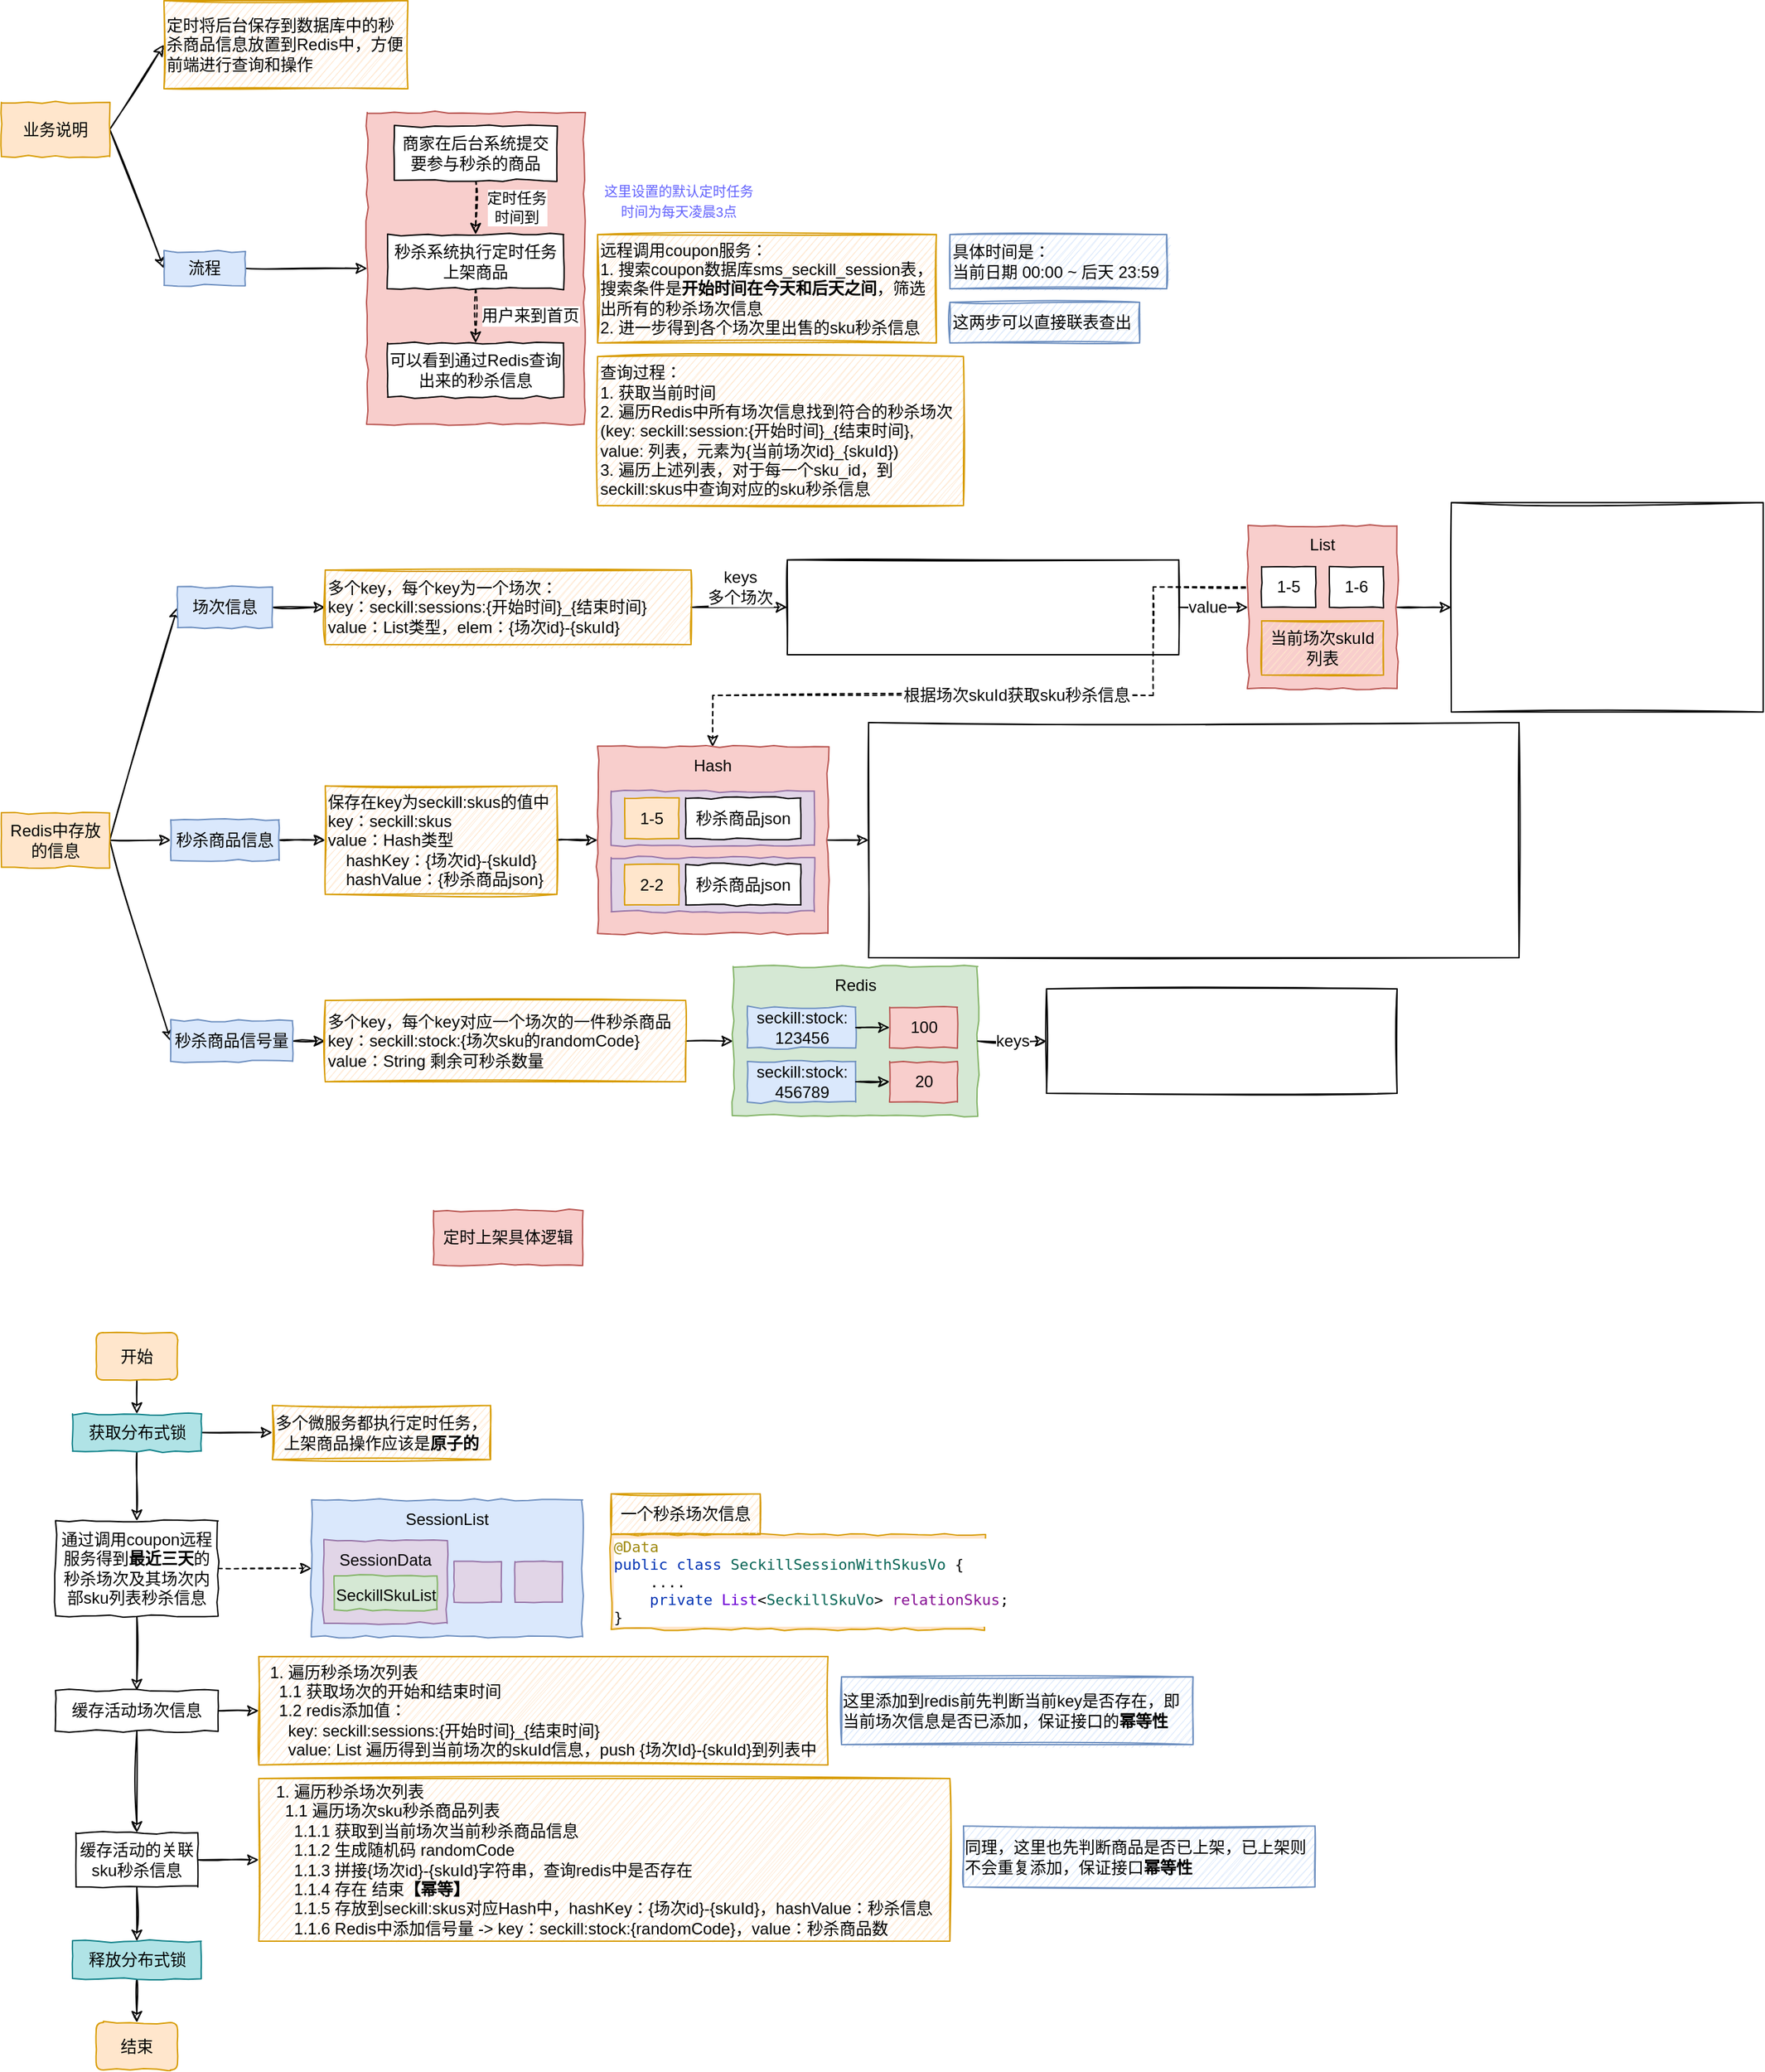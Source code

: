 <mxfile>
    <diagram id="2bXJrQQ2gDYb9LTntuRg" name="第 1 页">
        <mxGraphModel dx="1161" dy="670" grid="1" gridSize="10" guides="1" tooltips="1" connect="1" arrows="1" fold="1" page="1" pageScale="1" pageWidth="827" pageHeight="1169" math="0" shadow="0">
            <root>
                <mxCell id="0"/>
                <mxCell id="1" parent="0"/>
                <mxCell id="61" value="根据场次skuId获取sku秒杀信息" style="edgeStyle=orthogonalEdgeStyle;sketch=1;html=1;exitX=0;exitY=0.5;exitDx=0;exitDy=0;entryX=0.5;entryY=0;entryDx=0;entryDy=0;fontSize=12;fontColor=#000000;rounded=0;dashed=1;" edge="1" parent="1" source="50" target="36">
                    <mxGeometry relative="1" as="geometry">
                        <Array as="points">
                            <mxPoint x="890" y="500"/>
                            <mxPoint x="890" y="580"/>
                            <mxPoint x="565" y="580"/>
                        </Array>
                    </mxGeometry>
                </mxCell>
                <mxCell id="4" style="edgeStyle=none;html=1;exitX=1;exitY=0.5;exitDx=0;exitDy=0;entryX=0;entryY=0.5;entryDx=0;entryDy=0;sketch=1;" edge="1" parent="1" source="2" target="3">
                    <mxGeometry relative="1" as="geometry"/>
                </mxCell>
                <mxCell id="6" style="edgeStyle=none;sketch=1;html=1;exitX=1;exitY=0.5;exitDx=0;exitDy=0;entryX=0;entryY=0.5;entryDx=0;entryDy=0;" edge="1" parent="1" source="2" target="5">
                    <mxGeometry relative="1" as="geometry"/>
                </mxCell>
                <mxCell id="2" value="业务说明" style="rounded=0;whiteSpace=wrap;html=1;fillColor=#ffe6cc;strokeColor=#d79b00;comic=1;" vertex="1" parent="1">
                    <mxGeometry x="40" y="142.5" width="80" height="40" as="geometry"/>
                </mxCell>
                <mxCell id="3" value="定时将后台保存到数据库中的秒杀商品信息放置到Redis中，方便前端进行查询和操作" style="rounded=0;whiteSpace=wrap;html=1;fillColor=#ffe6cc;strokeColor=#d79b00;comic=1;sketch=1;align=left;" vertex="1" parent="1">
                    <mxGeometry x="160" y="67.5" width="180" height="65" as="geometry"/>
                </mxCell>
                <mxCell id="19" style="edgeStyle=none;sketch=1;html=1;exitX=1;exitY=0.5;exitDx=0;exitDy=0;entryX=0;entryY=0.5;entryDx=0;entryDy=0;fontSize=12;fontColor=#000000;" edge="1" parent="1" source="5" target="7">
                    <mxGeometry relative="1" as="geometry"/>
                </mxCell>
                <mxCell id="5" value="流程" style="rounded=0;whiteSpace=wrap;html=1;fillColor=#dae8fc;strokeColor=#6c8ebf;comic=1;sketch=0;align=center;" vertex="1" parent="1">
                    <mxGeometry x="160" y="252.5" width="60" height="25" as="geometry"/>
                </mxCell>
                <mxCell id="7" value="" style="rounded=0;whiteSpace=wrap;html=1;fillColor=#f8cecc;strokeColor=#b85450;comic=1;sketch=0;align=center;" vertex="1" parent="1">
                    <mxGeometry x="310" y="150" width="160" height="230" as="geometry"/>
                </mxCell>
                <mxCell id="10" value="定时任务&lt;br&gt;时间到" style="edgeStyle=none;sketch=1;html=1;exitX=0.5;exitY=1;exitDx=0;exitDy=0;entryX=0.5;entryY=0;entryDx=0;entryDy=0;dashed=1;" edge="1" parent="1" source="8" target="9">
                    <mxGeometry y="30" relative="1" as="geometry">
                        <mxPoint as="offset"/>
                    </mxGeometry>
                </mxCell>
                <mxCell id="8" value="商家在后台系统提交要参与秒杀的商品" style="rounded=0;whiteSpace=wrap;html=1;comic=1;" vertex="1" parent="1">
                    <mxGeometry x="330" y="160" width="120" height="40" as="geometry"/>
                </mxCell>
                <mxCell id="17" value="&lt;font color=&quot;#000000&quot; style=&quot;font-size: 12px&quot;&gt;用户来到首页&lt;/font&gt;" style="edgeStyle=none;sketch=1;html=1;exitX=0.5;exitY=1;exitDx=0;exitDy=0;entryX=0.5;entryY=0;entryDx=0;entryDy=0;dashed=1;fontSize=10;fontColor=#6262FC;" edge="1" parent="1" source="9" target="16">
                    <mxGeometry y="40" relative="1" as="geometry">
                        <mxPoint as="offset"/>
                    </mxGeometry>
                </mxCell>
                <mxCell id="9" value="秒杀系统执行定时任务&lt;br&gt;上架商品" style="rounded=0;whiteSpace=wrap;html=1;comic=1;" vertex="1" parent="1">
                    <mxGeometry x="325" y="240" width="130" height="40" as="geometry"/>
                </mxCell>
                <mxCell id="11" value="&lt;font color=&quot;#6262fc&quot; style=&quot;font-size: 10px&quot;&gt;这里设置的默认定时任务时间为每天凌晨3点&lt;/font&gt;" style="rounded=0;whiteSpace=wrap;html=1;fillColor=none;strokeColor=none;comic=1;sketch=0;align=center;" vertex="1" parent="1">
                    <mxGeometry x="480" y="200" width="120" height="30" as="geometry"/>
                </mxCell>
                <mxCell id="13" value="远程调用coupon服务：&lt;br&gt;1. 搜索coupon数据库sms_seckill_session表，搜索条件是&lt;b&gt;开始时间在今天和后天之间&lt;/b&gt;，筛选出所有的秒杀场次信息&lt;br&gt;2. 进一步得到各个场次里出售的sku秒杀信息" style="rounded=0;whiteSpace=wrap;html=1;comic=1;fillColor=#ffe6cc;strokeColor=#d79b00;sketch=1;align=left;" vertex="1" parent="1">
                    <mxGeometry x="480" y="240" width="250" height="80" as="geometry"/>
                </mxCell>
                <mxCell id="14" value="具体时间是：&lt;br&gt;当前日期 00:00 ~ 后天 23:59" style="rounded=0;whiteSpace=wrap;html=1;comic=1;fillColor=#dae8fc;strokeColor=#6c8ebf;sketch=1;align=left;" vertex="1" parent="1">
                    <mxGeometry x="740" y="240" width="160" height="40" as="geometry"/>
                </mxCell>
                <mxCell id="15" value="这两步可以直接联表查出" style="rounded=0;whiteSpace=wrap;html=1;comic=1;fillColor=#dae8fc;strokeColor=#6c8ebf;sketch=1;align=left;" vertex="1" parent="1">
                    <mxGeometry x="740" y="290" width="140" height="30" as="geometry"/>
                </mxCell>
                <mxCell id="16" value="可以看到通过Redis查询出来的秒杀信息" style="rounded=0;whiteSpace=wrap;html=1;comic=1;" vertex="1" parent="1">
                    <mxGeometry x="325" y="320" width="130" height="40" as="geometry"/>
                </mxCell>
                <mxCell id="18" value="查询过程：&lt;br&gt;1. 获取当前时间&lt;br&gt;2. 遍历Redis中所有场次信息找到符合的秒杀场次&lt;br&gt;(key: seckill:session:{开始时间}_{结束时间}, &lt;br&gt;value: 列表，元素为{当前场次id}_{skuId})&lt;br&gt;3. 遍历上述列表，对于每一个sku_id，到seckill:skus中查询对应的sku秒杀信息" style="rounded=0;whiteSpace=wrap;html=1;comic=1;fillColor=#ffe6cc;strokeColor=#d79b00;sketch=1;align=left;" vertex="1" parent="1">
                    <mxGeometry x="480" y="330" width="270" height="110" as="geometry"/>
                </mxCell>
                <mxCell id="22" style="edgeStyle=none;sketch=1;html=1;exitX=1;exitY=0.5;exitDx=0;exitDy=0;entryX=0;entryY=0.5;entryDx=0;entryDy=0;fontSize=12;fontColor=#000000;" edge="1" parent="1" source="20" target="21">
                    <mxGeometry relative="1" as="geometry"/>
                </mxCell>
                <mxCell id="25" style="edgeStyle=none;sketch=1;html=1;exitX=1;exitY=0.5;exitDx=0;exitDy=0;entryX=0;entryY=0.5;entryDx=0;entryDy=0;fontSize=12;fontColor=#000000;" edge="1" parent="1" source="20" target="23">
                    <mxGeometry relative="1" as="geometry"/>
                </mxCell>
                <mxCell id="26" style="edgeStyle=none;sketch=1;html=1;exitX=1;exitY=0.5;exitDx=0;exitDy=0;entryX=0;entryY=0.5;entryDx=0;entryDy=0;fontSize=12;fontColor=#000000;" edge="1" parent="1" source="20" target="24">
                    <mxGeometry relative="1" as="geometry"/>
                </mxCell>
                <mxCell id="20" value="Redis中存放的信息" style="rounded=0;whiteSpace=wrap;html=1;fillColor=#ffe6cc;strokeColor=#d79b00;comic=1;" vertex="1" parent="1">
                    <mxGeometry x="40" y="666.77" width="80" height="40" as="geometry"/>
                </mxCell>
                <mxCell id="29" style="edgeStyle=none;sketch=1;html=1;exitX=1;exitY=0.5;exitDx=0;exitDy=0;entryX=0;entryY=0.5;entryDx=0;entryDy=0;fontSize=12;fontColor=#000000;" edge="1" parent="1" source="21" target="27">
                    <mxGeometry relative="1" as="geometry"/>
                </mxCell>
                <mxCell id="21" value="场次信息" style="rounded=0;whiteSpace=wrap;html=1;fillColor=#dae8fc;strokeColor=#6c8ebf;comic=1;sketch=0;align=center;" vertex="1" parent="1">
                    <mxGeometry x="170" y="500" width="70" height="30" as="geometry"/>
                </mxCell>
                <mxCell id="35" style="edgeStyle=none;sketch=1;html=1;exitX=1;exitY=0.5;exitDx=0;exitDy=0;entryX=0;entryY=0.5;entryDx=0;entryDy=0;fontSize=12;fontColor=#000000;" edge="1" parent="1" source="23" target="33">
                    <mxGeometry relative="1" as="geometry"/>
                </mxCell>
                <mxCell id="23" value="秒杀商品信息" style="rounded=0;whiteSpace=wrap;html=1;fillColor=#dae8fc;strokeColor=#6c8ebf;comic=1;sketch=0;align=center;" vertex="1" parent="1">
                    <mxGeometry x="165" y="671.78" width="80" height="30" as="geometry"/>
                </mxCell>
                <mxCell id="63" style="rounded=0;sketch=1;html=1;exitX=1;exitY=0.5;exitDx=0;exitDy=0;entryX=0;entryY=0.5;entryDx=0;entryDy=0;fontSize=12;fontColor=#000000;" edge="1" parent="1" source="24" target="62">
                    <mxGeometry relative="1" as="geometry"/>
                </mxCell>
                <mxCell id="24" value="秒杀商品信号量" style="rounded=0;whiteSpace=wrap;html=1;fillColor=#dae8fc;strokeColor=#6c8ebf;comic=1;sketch=0;align=center;" vertex="1" parent="1">
                    <mxGeometry x="165" y="820" width="90" height="30" as="geometry"/>
                </mxCell>
                <mxCell id="30" value="keys&lt;br&gt;多个场次" style="edgeStyle=none;sketch=1;html=1;exitX=1;exitY=0.5;exitDx=0;exitDy=0;entryX=0;entryY=0.5;entryDx=0;entryDy=0;fontSize=12;fontColor=#000000;" edge="1" parent="1" source="27" target="28">
                    <mxGeometry x="-0.002" y="15" relative="1" as="geometry">
                        <mxPoint as="offset"/>
                    </mxGeometry>
                </mxCell>
                <mxCell id="32" value="value" style="edgeStyle=none;sketch=1;html=1;exitX=1;exitY=0.5;exitDx=0;exitDy=0;fontSize=12;fontColor=#000000;entryX=0;entryY=0.5;entryDx=0;entryDy=0;" edge="1" parent="1" source="28" target="48">
                    <mxGeometry x="-0.174" relative="1" as="geometry">
                        <mxPoint x="580" y="630" as="targetPoint"/>
                        <mxPoint as="offset"/>
                    </mxGeometry>
                </mxCell>
                <mxCell id="27" value="多个key，每个key为一个场次：&lt;br&gt;key：seckill:sessions:{开始时间}_{结束时间}&lt;br&gt;value：List类型，elem：{场次id}-{skuId}" style="rounded=0;whiteSpace=wrap;html=1;comic=1;fillColor=#ffe6cc;strokeColor=#d79b00;sketch=1;align=left;" vertex="1" parent="1">
                    <mxGeometry x="279" y="487.5" width="270" height="55" as="geometry"/>
                </mxCell>
                <mxCell id="28" value="" style="shape=image;imageAspect=0;aspect=fixed;verticalLabelPosition=bottom;verticalAlign=top;comic=1;sketch=1;fontSize=12;fontColor=#000000;fillColor=none;image=https://codereaper-image-bed.oss-cn-shenzhen.aliyuncs.com/img/image-20220807211619571.png;imageBorder=default;" vertex="1" parent="1">
                    <mxGeometry x="620" y="480" width="288.89" height="70" as="geometry"/>
                </mxCell>
                <mxCell id="31" value="" style="shape=image;imageAspect=0;aspect=fixed;verticalLabelPosition=bottom;verticalAlign=top;comic=1;sketch=1;fontSize=12;fontColor=#000000;fillColor=none;image=https://codereaper-image-bed.oss-cn-shenzhen.aliyuncs.com/img/image-20220807212049116.png;imageBorder=default;" vertex="1" parent="1">
                    <mxGeometry x="1110" y="437.75" width="230.2" height="154.5" as="geometry"/>
                </mxCell>
                <mxCell id="44" style="edgeStyle=none;sketch=1;html=1;exitX=1;exitY=0.5;exitDx=0;exitDy=0;entryX=0;entryY=0.5;entryDx=0;entryDy=0;fontSize=12;fontColor=#000000;" edge="1" parent="1" source="33" target="36">
                    <mxGeometry relative="1" as="geometry"/>
                </mxCell>
                <mxCell id="33" value="保存在key为seckill:skus的值中&lt;br&gt;key：seckill:skus&lt;br&gt;value：Hash类型&lt;br&gt;&amp;nbsp; &amp;nbsp; hashKey：{场次id}-{skuId}&lt;br&gt;&amp;nbsp; &amp;nbsp; hashValue：{秒杀商品json}" style="rounded=0;whiteSpace=wrap;html=1;comic=1;fillColor=#ffe6cc;strokeColor=#d79b00;sketch=1;align=left;" vertex="1" parent="1">
                    <mxGeometry x="279" y="646.78" width="171" height="80" as="geometry"/>
                </mxCell>
                <mxCell id="43" value="" style="group" vertex="1" connectable="0" parent="1">
                    <mxGeometry x="480" y="617.9" width="170" height="137.75" as="geometry"/>
                </mxCell>
                <mxCell id="36" value="Hash" style="rounded=0;whiteSpace=wrap;html=1;fillColor=#f8cecc;strokeColor=#b85450;comic=1;sketch=0;align=center;verticalAlign=top;" vertex="1" parent="43">
                    <mxGeometry width="170" height="137.75" as="geometry"/>
                </mxCell>
                <mxCell id="37" value="" style="rounded=0;whiteSpace=wrap;html=1;comic=1;fillColor=#e1d5e7;strokeColor=#9673a6;" vertex="1" parent="43">
                    <mxGeometry x="10" y="32.75" width="150" height="40" as="geometry"/>
                </mxCell>
                <mxCell id="38" value="1-5" style="rounded=0;whiteSpace=wrap;html=1;comic=1;fillColor=#ffe6cc;strokeColor=#d79b00;" vertex="1" parent="43">
                    <mxGeometry x="20" y="37.75" width="40" height="30" as="geometry"/>
                </mxCell>
                <mxCell id="39" value="秒杀商品json" style="rounded=0;whiteSpace=wrap;html=1;comic=1;" vertex="1" parent="43">
                    <mxGeometry x="65" y="37.75" width="85" height="30" as="geometry"/>
                </mxCell>
                <mxCell id="40" value="" style="rounded=0;whiteSpace=wrap;html=1;comic=1;fillColor=#e1d5e7;strokeColor=#9673a6;" vertex="1" parent="43">
                    <mxGeometry x="10" y="81.75" width="150" height="40" as="geometry"/>
                </mxCell>
                <mxCell id="41" value="2-2" style="rounded=0;whiteSpace=wrap;html=1;comic=1;fillColor=#ffe6cc;strokeColor=#d79b00;" vertex="1" parent="43">
                    <mxGeometry x="20" y="86.75" width="40" height="30" as="geometry"/>
                </mxCell>
                <mxCell id="42" value="秒杀商品json" style="rounded=0;whiteSpace=wrap;html=1;comic=1;" vertex="1" parent="43">
                    <mxGeometry x="65" y="86.75" width="85" height="30" as="geometry"/>
                </mxCell>
                <mxCell id="45" value="" style="shape=image;imageAspect=0;aspect=fixed;verticalLabelPosition=bottom;verticalAlign=top;comic=1;sketch=1;fontSize=12;fontColor=#000000;fillColor=none;image=https://codereaper-image-bed.oss-cn-shenzhen.aliyuncs.com/img/image-20220807213520452.png;imageBorder=default;" vertex="1" parent="1">
                    <mxGeometry x="680" y="600" width="480" height="173.54" as="geometry"/>
                </mxCell>
                <mxCell id="46" style="edgeStyle=none;sketch=1;html=1;exitX=1;exitY=0.5;exitDx=0;exitDy=0;entryX=0;entryY=0.5;entryDx=0;entryDy=0;fontSize=12;fontColor=#000000;" edge="1" parent="1" source="36" target="45">
                    <mxGeometry relative="1" as="geometry"/>
                </mxCell>
                <mxCell id="59" style="edgeStyle=none;sketch=1;html=1;exitX=1;exitY=0.5;exitDx=0;exitDy=0;entryX=0;entryY=0.5;entryDx=0;entryDy=0;fontSize=12;fontColor=#000000;" edge="1" parent="1" source="48" target="31">
                    <mxGeometry relative="1" as="geometry"/>
                </mxCell>
                <mxCell id="60" value="" style="group" vertex="1" connectable="0" parent="1">
                    <mxGeometry x="960" y="455" width="110" height="120" as="geometry"/>
                </mxCell>
                <mxCell id="48" value="List" style="rounded=0;whiteSpace=wrap;html=1;fillColor=#f8cecc;strokeColor=#b85450;comic=1;sketch=0;align=center;verticalAlign=top;" vertex="1" parent="60">
                    <mxGeometry width="110" height="120" as="geometry"/>
                </mxCell>
                <mxCell id="50" value="1-5" style="rounded=0;whiteSpace=wrap;html=1;comic=1;" vertex="1" parent="60">
                    <mxGeometry x="10" y="30" width="40" height="30" as="geometry"/>
                </mxCell>
                <mxCell id="55" value="1-6" style="rounded=0;whiteSpace=wrap;html=1;comic=1;" vertex="1" parent="60">
                    <mxGeometry x="60" y="30" width="40" height="30" as="geometry"/>
                </mxCell>
                <mxCell id="56" value="当前场次skuId列表" style="rounded=0;whiteSpace=wrap;html=1;comic=1;fillColor=#ffe6cc;strokeColor=#d79b00;sketch=1;" vertex="1" parent="60">
                    <mxGeometry x="10" y="70" width="90" height="40" as="geometry"/>
                </mxCell>
                <mxCell id="82" style="edgeStyle=none;rounded=0;sketch=1;html=1;exitX=1;exitY=0.5;exitDx=0;exitDy=0;entryX=0;entryY=0.5;entryDx=0;entryDy=0;fontSize=12;fontColor=#000000;" edge="1" parent="1" source="62" target="65">
                    <mxGeometry relative="1" as="geometry"/>
                </mxCell>
                <mxCell id="62" value="多个key，每个key对应一个场次的一件秒杀商品&lt;br&gt;key：seckill:stock:{场次sku的randomCode}&lt;br&gt;value：String 剩余可秒杀数量" style="rounded=0;whiteSpace=wrap;html=1;comic=1;fillColor=#ffe6cc;strokeColor=#d79b00;sketch=1;align=left;" vertex="1" parent="1">
                    <mxGeometry x="279" y="805" width="266" height="60" as="geometry"/>
                </mxCell>
                <mxCell id="81" value="" style="group" vertex="1" connectable="0" parent="1">
                    <mxGeometry x="580" y="780" width="180.56" height="110" as="geometry"/>
                </mxCell>
                <mxCell id="65" value="Redis" style="rounded=0;whiteSpace=wrap;html=1;fillColor=#d5e8d4;strokeColor=#82b366;comic=1;sketch=0;align=center;verticalAlign=top;" vertex="1" parent="81">
                    <mxGeometry width="180.56" height="110" as="geometry"/>
                </mxCell>
                <mxCell id="73" value="seckill:stock:&lt;br&gt;123456" style="rounded=0;whiteSpace=wrap;html=1;fillColor=#dae8fc;strokeColor=#6c8ebf;comic=1;sketch=0;align=center;" vertex="1" parent="81">
                    <mxGeometry x="10.56" y="30" width="80" height="30" as="geometry"/>
                </mxCell>
                <mxCell id="74" value="100" style="rounded=0;whiteSpace=wrap;html=1;fillColor=#f8cecc;strokeColor=#b85450;comic=1;sketch=0;align=center;" vertex="1" parent="81">
                    <mxGeometry x="115.56" y="30" width="50" height="30" as="geometry"/>
                </mxCell>
                <mxCell id="75" style="edgeStyle=none;rounded=0;sketch=1;html=1;exitX=1;exitY=0.5;exitDx=0;exitDy=0;entryX=0;entryY=0.5;entryDx=0;entryDy=0;fontSize=12;fontColor=#000000;" edge="1" parent="81" source="73" target="74">
                    <mxGeometry relative="1" as="geometry"/>
                </mxCell>
                <mxCell id="77" value="seckill:stock:&lt;br&gt;456789" style="rounded=0;whiteSpace=wrap;html=1;fillColor=#dae8fc;strokeColor=#6c8ebf;comic=1;sketch=0;align=center;" vertex="1" parent="81">
                    <mxGeometry x="10.56" y="70" width="80" height="30" as="geometry"/>
                </mxCell>
                <mxCell id="78" value="20" style="rounded=0;whiteSpace=wrap;html=1;fillColor=#f8cecc;strokeColor=#b85450;comic=1;sketch=0;align=center;" vertex="1" parent="81">
                    <mxGeometry x="115.56" y="70" width="50" height="30" as="geometry"/>
                </mxCell>
                <mxCell id="76" style="edgeStyle=none;rounded=0;sketch=1;html=1;exitX=1;exitY=0.5;exitDx=0;exitDy=0;entryX=0;entryY=0.5;entryDx=0;entryDy=0;fontSize=12;fontColor=#000000;" edge="1" source="77" target="78" parent="81">
                    <mxGeometry relative="1" as="geometry"/>
                </mxCell>
                <mxCell id="83" value="" style="shape=image;imageAspect=0;aspect=fixed;verticalLabelPosition=bottom;verticalAlign=top;comic=1;sketch=1;fontSize=12;fontColor=#000000;fillColor=none;image=https://codereaper-image-bed.oss-cn-shenzhen.aliyuncs.com/img/image-20220807214646945.png;imageBorder=default;" vertex="1" parent="1">
                    <mxGeometry x="811.29" y="796.44" width="258.71" height="77.12" as="geometry"/>
                </mxCell>
                <mxCell id="84" value="keys" style="edgeStyle=none;rounded=0;sketch=1;html=1;exitX=1;exitY=0.5;exitDx=0;exitDy=0;entryX=0;entryY=0.5;entryDx=0;entryDy=0;fontSize=12;fontColor=#000000;" edge="1" parent="1" source="65" target="83">
                    <mxGeometry relative="1" as="geometry"/>
                </mxCell>
                <mxCell id="85" value="定时上架具体逻辑" style="rounded=0;whiteSpace=wrap;html=1;fillColor=#f8cecc;strokeColor=#b85450;comic=1;" vertex="1" parent="1">
                    <mxGeometry x="359" y="960" width="110" height="40" as="geometry"/>
                </mxCell>
                <mxCell id="95" style="edgeStyle=none;rounded=0;sketch=1;html=1;exitX=1;exitY=0.5;exitDx=0;exitDy=0;entryX=0;entryY=0.5;entryDx=0;entryDy=0;fontSize=12;fontColor=#000000;dashed=1;" edge="1" parent="1" source="86" target="89">
                    <mxGeometry relative="1" as="geometry"/>
                </mxCell>
                <mxCell id="100" style="edgeStyle=none;rounded=0;sketch=1;html=1;exitX=0.5;exitY=1;exitDx=0;exitDy=0;entryX=0.5;entryY=0;entryDx=0;entryDy=0;fontSize=11;fontColor=#000000;" edge="1" parent="1" source="86" target="99">
                    <mxGeometry relative="1" as="geometry"/>
                </mxCell>
                <mxCell id="86" value="通过调用coupon远程服务得到&lt;b&gt;最近三天&lt;/b&gt;的秒杀场次及其场次内部sku列表秒杀信息" style="rounded=0;whiteSpace=wrap;html=1;comic=1;" vertex="1" parent="1">
                    <mxGeometry x="80" y="1189" width="120" height="70" as="geometry"/>
                </mxCell>
                <mxCell id="88" style="edgeStyle=none;rounded=0;sketch=1;html=1;exitX=0.5;exitY=1;exitDx=0;exitDy=0;entryX=0.5;entryY=0;entryDx=0;entryDy=0;fontSize=12;fontColor=#000000;" edge="1" parent="1" source="87" target="112">
                    <mxGeometry relative="1" as="geometry"/>
                </mxCell>
                <mxCell id="87" value="&lt;span&gt;开始&lt;/span&gt;" style="rounded=1;whiteSpace=wrap;html=1;comic=1;sketch=0;fontSize=12;fillColor=#ffe6cc;strokeColor=#d79b00;" vertex="1" parent="1">
                    <mxGeometry x="110" y="1050" width="60" height="35" as="geometry"/>
                </mxCell>
                <mxCell id="94" value="" style="group" vertex="1" connectable="0" parent="1">
                    <mxGeometry x="269" y="1173.5" width="200" height="101" as="geometry"/>
                </mxCell>
                <mxCell id="89" value="SessionList" style="rounded=0;whiteSpace=wrap;html=1;comic=1;fillColor=#dae8fc;strokeColor=#6c8ebf;verticalAlign=top;align=center;" vertex="1" parent="94">
                    <mxGeometry width="200" height="101" as="geometry"/>
                </mxCell>
                <mxCell id="90" value="SessionData" style="rounded=0;whiteSpace=wrap;html=1;comic=1;fillColor=#e1d5e7;strokeColor=#9673a6;verticalAlign=top;" vertex="1" parent="94">
                    <mxGeometry x="9" y="30" width="91" height="61" as="geometry"/>
                </mxCell>
                <mxCell id="91" value="SeckillSkuList" style="rounded=0;whiteSpace=wrap;html=1;comic=1;fillColor=#d5e8d4;strokeColor=#82b366;verticalAlign=top;" vertex="1" parent="94">
                    <mxGeometry x="16.5" y="56" width="76" height="25" as="geometry"/>
                </mxCell>
                <mxCell id="92" value="" style="rounded=0;whiteSpace=wrap;html=1;comic=1;fillColor=#e1d5e7;strokeColor=#9673a6;verticalAlign=top;" vertex="1" parent="94">
                    <mxGeometry x="105" y="45.5" width="35" height="30" as="geometry"/>
                </mxCell>
                <mxCell id="93" value="" style="rounded=0;whiteSpace=wrap;html=1;comic=1;fillColor=#e1d5e7;strokeColor=#9673a6;verticalAlign=top;" vertex="1" parent="94">
                    <mxGeometry x="150" y="45.5" width="35" height="30" as="geometry"/>
                </mxCell>
                <mxCell id="96" value="&lt;pre style=&quot;background-color: rgb(255 , 255 , 255) ; color: rgb(8 , 8 , 8) ; font-family: &amp;#34;consolas&amp;#34; , monospace ; font-size: 11px&quot;&gt;&lt;span style=&quot;color: #9e880d&quot;&gt;@Data&lt;br&gt;&lt;/span&gt;&lt;span style=&quot;color: #0033b3&quot;&gt;public class &lt;/span&gt;&lt;span style=&quot;color: #066555&quot;&gt;SeckillSessionWithSkusVo &lt;/span&gt;{&lt;br&gt;    ....&lt;br&gt;    &lt;span style=&quot;color: #0033b3&quot;&gt;private &lt;/span&gt;&lt;span style=&quot;color: #6c00d5&quot;&gt;List&lt;/span&gt;&amp;lt;&lt;span style=&quot;color: #066555&quot;&gt;SeckillSkuVo&lt;/span&gt;&amp;gt; &lt;span style=&quot;color: #871094&quot;&gt;relationSkus&lt;/span&gt;;&lt;br&gt;}&lt;/pre&gt;" style="rounded=0;whiteSpace=wrap;html=1;comic=1;fillColor=#ffe6cc;strokeColor=#d79b00;align=left;" vertex="1" parent="1">
                    <mxGeometry x="490" y="1199" width="275.56" height="70" as="geometry"/>
                </mxCell>
                <mxCell id="98" value="一个秒杀场次信息" style="rounded=0;whiteSpace=wrap;html=1;fillColor=#ffe6cc;strokeColor=#d79b00;comic=1;sketch=1;" vertex="1" parent="1">
                    <mxGeometry x="490" y="1169" width="110" height="30" as="geometry"/>
                </mxCell>
                <mxCell id="102" style="edgeStyle=none;rounded=0;sketch=1;html=1;exitX=1;exitY=0.5;exitDx=0;exitDy=0;entryX=0;entryY=0.5;entryDx=0;entryDy=0;fontSize=11;fontColor=#000000;" edge="1" parent="1" source="99" target="101">
                    <mxGeometry relative="1" as="geometry"/>
                </mxCell>
                <mxCell id="106" style="edgeStyle=none;rounded=0;sketch=1;html=1;exitX=0.5;exitY=1;exitDx=0;exitDy=0;entryX=0.5;entryY=0;entryDx=0;entryDy=0;fontSize=11;fontColor=#000000;" edge="1" parent="1" source="99" target="104">
                    <mxGeometry relative="1" as="geometry"/>
                </mxCell>
                <mxCell id="99" value="缓存活动场次信息" style="rounded=0;whiteSpace=wrap;html=1;comic=1;" vertex="1" parent="1">
                    <mxGeometry x="80" y="1314" width="120" height="30" as="geometry"/>
                </mxCell>
                <mxCell id="101" value="&lt;div style=&quot;text-align: left&quot;&gt;&lt;div&gt;1. 遍历秒杀场次列表&lt;/div&gt;&lt;div&gt;&amp;nbsp; 1.1 获取场次的开始和结束时间&lt;/div&gt;&lt;div&gt;&amp;nbsp; 1.2 redis添加值：&lt;/div&gt;&lt;div&gt;&amp;nbsp; &amp;nbsp; key: seckill:sessions:{开始时间}_{结束时间}&lt;/div&gt;&lt;div&gt;&amp;nbsp; &amp;nbsp; value: List 遍历得到当前场次的skuId信息，push {场次Id}-{skuId}到列表中&lt;/div&gt;&lt;/div&gt;" style="rounded=0;whiteSpace=wrap;html=1;fillColor=#ffe6cc;strokeColor=#d79b00;comic=1;sketch=1;" vertex="1" parent="1">
                    <mxGeometry x="230" y="1289" width="420" height="80" as="geometry"/>
                </mxCell>
                <mxCell id="103" value="&lt;div style=&quot;text-align: left&quot;&gt;&lt;div&gt;这里添加到redis前先判断当前key是否存在，即当前场次信息是否已添加，保证接口的&lt;b&gt;幂等性&lt;/b&gt;&lt;/div&gt;&lt;/div&gt;" style="rounded=0;whiteSpace=wrap;html=1;fillColor=#dae8fc;strokeColor=#6c8ebf;comic=1;sketch=1;" vertex="1" parent="1">
                    <mxGeometry x="660" y="1304" width="259.44" height="50" as="geometry"/>
                </mxCell>
                <mxCell id="108" style="edgeStyle=none;rounded=0;sketch=1;html=1;exitX=1;exitY=0.5;exitDx=0;exitDy=0;entryX=0;entryY=0.5;entryDx=0;entryDy=0;fontSize=11;fontColor=#000000;" edge="1" parent="1" source="104" target="107">
                    <mxGeometry relative="1" as="geometry"/>
                </mxCell>
                <mxCell id="111" style="edgeStyle=none;rounded=0;sketch=1;html=1;exitX=0.5;exitY=1;exitDx=0;exitDy=0;entryX=0.5;entryY=0;entryDx=0;entryDy=0;fontSize=11;fontColor=#000000;" edge="1" parent="1" source="104" target="114">
                    <mxGeometry relative="1" as="geometry"/>
                </mxCell>
                <mxCell id="104" value="缓存活动的关联sku秒杀信息" style="rounded=0;whiteSpace=wrap;html=1;comic=1;" vertex="1" parent="1">
                    <mxGeometry x="95" y="1419" width="90" height="40" as="geometry"/>
                </mxCell>
                <mxCell id="107" value="&lt;div style=&quot;text-align: left&quot;&gt;&lt;div&gt;1. 遍历秒杀场次列表&lt;/div&gt;&lt;div&gt;&amp;nbsp; 1.1 遍历场次sku秒杀商品列表&lt;/div&gt;&lt;div&gt;&amp;nbsp; &amp;nbsp; 1.1.1 获取到当前场次当前秒杀商品信息&lt;/div&gt;&lt;div&gt;&amp;nbsp; &amp;nbsp; 1.1.2 生成随机码 randomCode&lt;/div&gt;&lt;div&gt;&amp;nbsp; &amp;nbsp; 1.1.3 拼接{场次id}-{skuId}字符串，查询redis中是否存在&lt;/div&gt;&lt;div&gt;&amp;nbsp; &amp;nbsp; 1.1.4 存在 结束&lt;b&gt;【幂等】&lt;/b&gt;&lt;/div&gt;&lt;div&gt;&amp;nbsp; &amp;nbsp; 1.1.5 存放到seckill:skus对应Hash中，hashKey：{场次id}-{skuId}，hashValue：秒杀信息&lt;/div&gt;&lt;div&gt;&amp;nbsp; &amp;nbsp; 1.1.6 Redis中添加信号量 -&amp;gt; key：seckill:stock:{randomCode}，value：秒杀商品数&lt;/div&gt;&lt;/div&gt;" style="rounded=0;whiteSpace=wrap;html=1;fillColor=#ffe6cc;strokeColor=#d79b00;comic=1;sketch=1;" vertex="1" parent="1">
                    <mxGeometry x="230" y="1379" width="510" height="120" as="geometry"/>
                </mxCell>
                <mxCell id="109" value="&lt;div style=&quot;text-align: left&quot;&gt;&lt;div&gt;同理，这里也先判断商品是否已上架，已上架则不会重复添加，保证接口&lt;b&gt;幂等性&lt;/b&gt;&lt;/div&gt;&lt;/div&gt;" style="rounded=0;whiteSpace=wrap;html=1;fillColor=#dae8fc;strokeColor=#6c8ebf;comic=1;sketch=1;" vertex="1" parent="1">
                    <mxGeometry x="750" y="1414" width="259.44" height="45" as="geometry"/>
                </mxCell>
                <mxCell id="110" value="&lt;span&gt;结束&lt;/span&gt;" style="rounded=1;whiteSpace=wrap;html=1;comic=1;sketch=0;fontSize=12;fillColor=#ffe6cc;strokeColor=#d79b00;" vertex="1" parent="1">
                    <mxGeometry x="110" y="1559" width="60" height="35" as="geometry"/>
                </mxCell>
                <mxCell id="113" style="edgeStyle=none;rounded=0;sketch=1;html=1;exitX=0.5;exitY=1;exitDx=0;exitDy=0;entryX=0.5;entryY=0;entryDx=0;entryDy=0;fontSize=11;fontColor=#000000;" edge="1" parent="1" source="112" target="86">
                    <mxGeometry relative="1" as="geometry"/>
                </mxCell>
                <mxCell id="119" style="edgeStyle=none;rounded=0;sketch=1;html=1;exitX=1;exitY=0.5;exitDx=0;exitDy=0;entryX=0;entryY=0.5;entryDx=0;entryDy=0;fontSize=11;fontColor=#000000;" edge="1" parent="1" source="112" target="118">
                    <mxGeometry relative="1" as="geometry"/>
                </mxCell>
                <mxCell id="112" value="获取分布式锁" style="rounded=0;whiteSpace=wrap;html=1;comic=1;fillColor=#b0e3e6;strokeColor=#0e8088;" vertex="1" parent="1">
                    <mxGeometry x="92.5" y="1110" width="95" height="27.5" as="geometry"/>
                </mxCell>
                <mxCell id="117" style="edgeStyle=none;rounded=0;sketch=1;html=1;exitX=0.5;exitY=1;exitDx=0;exitDy=0;entryX=0.5;entryY=0;entryDx=0;entryDy=0;fontSize=11;fontColor=#000000;" edge="1" parent="1" source="114" target="110">
                    <mxGeometry relative="1" as="geometry"/>
                </mxCell>
                <mxCell id="114" value="释放分布式锁" style="rounded=0;whiteSpace=wrap;html=1;comic=1;fillColor=#b0e3e6;strokeColor=#0e8088;" vertex="1" parent="1">
                    <mxGeometry x="92.5" y="1499" width="95" height="27.5" as="geometry"/>
                </mxCell>
                <mxCell id="118" value="多个微服务都执行定时任务，上架商品操作应该是&lt;b&gt;原子的&lt;/b&gt;" style="rounded=0;whiteSpace=wrap;html=1;fillColor=#ffe6cc;strokeColor=#d79b00;comic=1;sketch=1;" vertex="1" parent="1">
                    <mxGeometry x="240" y="1103.75" width="161" height="40" as="geometry"/>
                </mxCell>
            </root>
        </mxGraphModel>
    </diagram>
</mxfile>